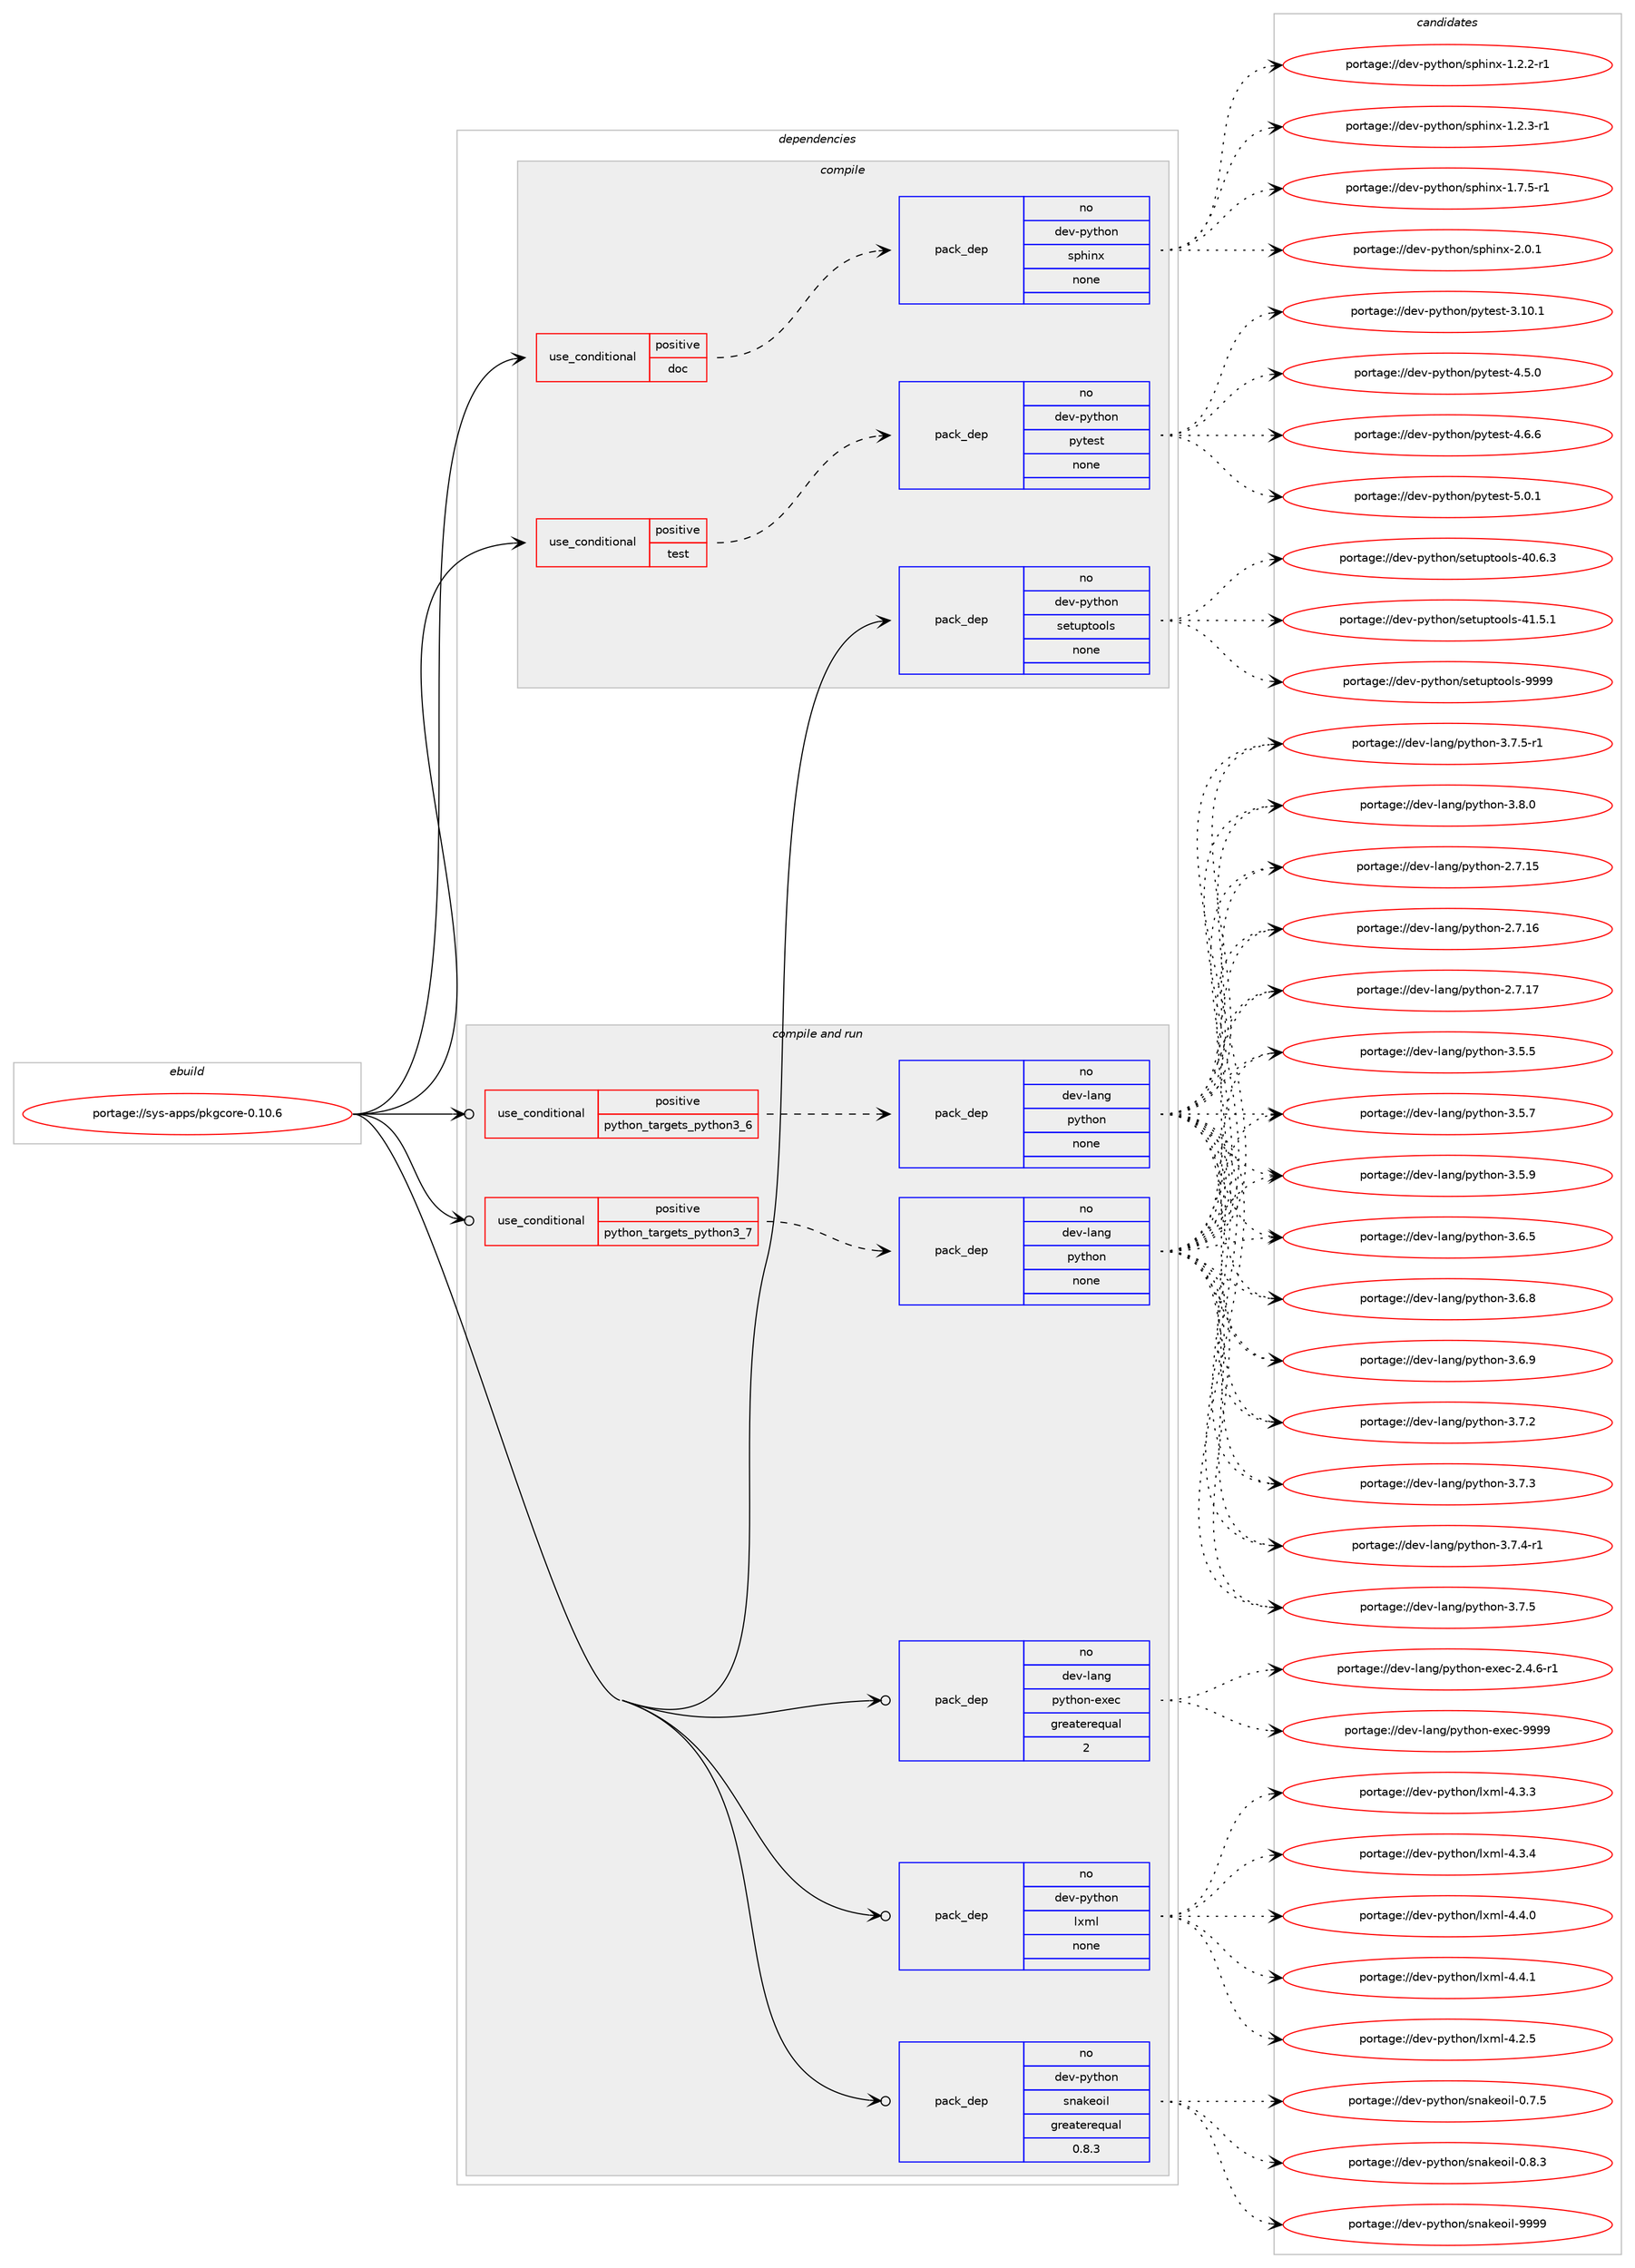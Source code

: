 digraph prolog {

# *************
# Graph options
# *************

newrank=true;
concentrate=true;
compound=true;
graph [rankdir=LR,fontname=Helvetica,fontsize=10,ranksep=1.5];#, ranksep=2.5, nodesep=0.2];
edge  [arrowhead=vee];
node  [fontname=Helvetica,fontsize=10];

# **********
# The ebuild
# **********

subgraph cluster_leftcol {
color=gray;
rank=same;
label=<<i>ebuild</i>>;
id [label="portage://sys-apps/pkgcore-0.10.6", color=red, width=4, href="../sys-apps/pkgcore-0.10.6.svg"];
}

# ****************
# The dependencies
# ****************

subgraph cluster_midcol {
color=gray;
label=<<i>dependencies</i>>;
subgraph cluster_compile {
fillcolor="#eeeeee";
style=filled;
label=<<i>compile</i>>;
subgraph cond99690 {
dependency409970 [label=<<TABLE BORDER="0" CELLBORDER="1" CELLSPACING="0" CELLPADDING="4"><TR><TD ROWSPAN="3" CELLPADDING="10">use_conditional</TD></TR><TR><TD>positive</TD></TR><TR><TD>doc</TD></TR></TABLE>>, shape=none, color=red];
subgraph pack303432 {
dependency409971 [label=<<TABLE BORDER="0" CELLBORDER="1" CELLSPACING="0" CELLPADDING="4" WIDTH="220"><TR><TD ROWSPAN="6" CELLPADDING="30">pack_dep</TD></TR><TR><TD WIDTH="110">no</TD></TR><TR><TD>dev-python</TD></TR><TR><TD>sphinx</TD></TR><TR><TD>none</TD></TR><TR><TD></TD></TR></TABLE>>, shape=none, color=blue];
}
dependency409970:e -> dependency409971:w [weight=20,style="dashed",arrowhead="vee"];
}
id:e -> dependency409970:w [weight=20,style="solid",arrowhead="vee"];
subgraph cond99691 {
dependency409972 [label=<<TABLE BORDER="0" CELLBORDER="1" CELLSPACING="0" CELLPADDING="4"><TR><TD ROWSPAN="3" CELLPADDING="10">use_conditional</TD></TR><TR><TD>positive</TD></TR><TR><TD>test</TD></TR></TABLE>>, shape=none, color=red];
subgraph pack303433 {
dependency409973 [label=<<TABLE BORDER="0" CELLBORDER="1" CELLSPACING="0" CELLPADDING="4" WIDTH="220"><TR><TD ROWSPAN="6" CELLPADDING="30">pack_dep</TD></TR><TR><TD WIDTH="110">no</TD></TR><TR><TD>dev-python</TD></TR><TR><TD>pytest</TD></TR><TR><TD>none</TD></TR><TR><TD></TD></TR></TABLE>>, shape=none, color=blue];
}
dependency409972:e -> dependency409973:w [weight=20,style="dashed",arrowhead="vee"];
}
id:e -> dependency409972:w [weight=20,style="solid",arrowhead="vee"];
subgraph pack303434 {
dependency409974 [label=<<TABLE BORDER="0" CELLBORDER="1" CELLSPACING="0" CELLPADDING="4" WIDTH="220"><TR><TD ROWSPAN="6" CELLPADDING="30">pack_dep</TD></TR><TR><TD WIDTH="110">no</TD></TR><TR><TD>dev-python</TD></TR><TR><TD>setuptools</TD></TR><TR><TD>none</TD></TR><TR><TD></TD></TR></TABLE>>, shape=none, color=blue];
}
id:e -> dependency409974:w [weight=20,style="solid",arrowhead="vee"];
}
subgraph cluster_compileandrun {
fillcolor="#eeeeee";
style=filled;
label=<<i>compile and run</i>>;
subgraph cond99692 {
dependency409975 [label=<<TABLE BORDER="0" CELLBORDER="1" CELLSPACING="0" CELLPADDING="4"><TR><TD ROWSPAN="3" CELLPADDING="10">use_conditional</TD></TR><TR><TD>positive</TD></TR><TR><TD>python_targets_python3_6</TD></TR></TABLE>>, shape=none, color=red];
subgraph pack303435 {
dependency409976 [label=<<TABLE BORDER="0" CELLBORDER="1" CELLSPACING="0" CELLPADDING="4" WIDTH="220"><TR><TD ROWSPAN="6" CELLPADDING="30">pack_dep</TD></TR><TR><TD WIDTH="110">no</TD></TR><TR><TD>dev-lang</TD></TR><TR><TD>python</TD></TR><TR><TD>none</TD></TR><TR><TD></TD></TR></TABLE>>, shape=none, color=blue];
}
dependency409975:e -> dependency409976:w [weight=20,style="dashed",arrowhead="vee"];
}
id:e -> dependency409975:w [weight=20,style="solid",arrowhead="odotvee"];
subgraph cond99693 {
dependency409977 [label=<<TABLE BORDER="0" CELLBORDER="1" CELLSPACING="0" CELLPADDING="4"><TR><TD ROWSPAN="3" CELLPADDING="10">use_conditional</TD></TR><TR><TD>positive</TD></TR><TR><TD>python_targets_python3_7</TD></TR></TABLE>>, shape=none, color=red];
subgraph pack303436 {
dependency409978 [label=<<TABLE BORDER="0" CELLBORDER="1" CELLSPACING="0" CELLPADDING="4" WIDTH="220"><TR><TD ROWSPAN="6" CELLPADDING="30">pack_dep</TD></TR><TR><TD WIDTH="110">no</TD></TR><TR><TD>dev-lang</TD></TR><TR><TD>python</TD></TR><TR><TD>none</TD></TR><TR><TD></TD></TR></TABLE>>, shape=none, color=blue];
}
dependency409977:e -> dependency409978:w [weight=20,style="dashed",arrowhead="vee"];
}
id:e -> dependency409977:w [weight=20,style="solid",arrowhead="odotvee"];
subgraph pack303437 {
dependency409979 [label=<<TABLE BORDER="0" CELLBORDER="1" CELLSPACING="0" CELLPADDING="4" WIDTH="220"><TR><TD ROWSPAN="6" CELLPADDING="30">pack_dep</TD></TR><TR><TD WIDTH="110">no</TD></TR><TR><TD>dev-lang</TD></TR><TR><TD>python-exec</TD></TR><TR><TD>greaterequal</TD></TR><TR><TD>2</TD></TR></TABLE>>, shape=none, color=blue];
}
id:e -> dependency409979:w [weight=20,style="solid",arrowhead="odotvee"];
subgraph pack303438 {
dependency409980 [label=<<TABLE BORDER="0" CELLBORDER="1" CELLSPACING="0" CELLPADDING="4" WIDTH="220"><TR><TD ROWSPAN="6" CELLPADDING="30">pack_dep</TD></TR><TR><TD WIDTH="110">no</TD></TR><TR><TD>dev-python</TD></TR><TR><TD>lxml</TD></TR><TR><TD>none</TD></TR><TR><TD></TD></TR></TABLE>>, shape=none, color=blue];
}
id:e -> dependency409980:w [weight=20,style="solid",arrowhead="odotvee"];
subgraph pack303439 {
dependency409981 [label=<<TABLE BORDER="0" CELLBORDER="1" CELLSPACING="0" CELLPADDING="4" WIDTH="220"><TR><TD ROWSPAN="6" CELLPADDING="30">pack_dep</TD></TR><TR><TD WIDTH="110">no</TD></TR><TR><TD>dev-python</TD></TR><TR><TD>snakeoil</TD></TR><TR><TD>greaterequal</TD></TR><TR><TD>0.8.3</TD></TR></TABLE>>, shape=none, color=blue];
}
id:e -> dependency409981:w [weight=20,style="solid",arrowhead="odotvee"];
}
subgraph cluster_run {
fillcolor="#eeeeee";
style=filled;
label=<<i>run</i>>;
}
}

# **************
# The candidates
# **************

subgraph cluster_choices {
rank=same;
color=gray;
label=<<i>candidates</i>>;

subgraph choice303432 {
color=black;
nodesep=1;
choiceportage10010111845112121116104111110471151121041051101204549465046504511449 [label="portage://dev-python/sphinx-1.2.2-r1", color=red, width=4,href="../dev-python/sphinx-1.2.2-r1.svg"];
choiceportage10010111845112121116104111110471151121041051101204549465046514511449 [label="portage://dev-python/sphinx-1.2.3-r1", color=red, width=4,href="../dev-python/sphinx-1.2.3-r1.svg"];
choiceportage10010111845112121116104111110471151121041051101204549465546534511449 [label="portage://dev-python/sphinx-1.7.5-r1", color=red, width=4,href="../dev-python/sphinx-1.7.5-r1.svg"];
choiceportage1001011184511212111610411111047115112104105110120455046484649 [label="portage://dev-python/sphinx-2.0.1", color=red, width=4,href="../dev-python/sphinx-2.0.1.svg"];
dependency409971:e -> choiceportage10010111845112121116104111110471151121041051101204549465046504511449:w [style=dotted,weight="100"];
dependency409971:e -> choiceportage10010111845112121116104111110471151121041051101204549465046514511449:w [style=dotted,weight="100"];
dependency409971:e -> choiceportage10010111845112121116104111110471151121041051101204549465546534511449:w [style=dotted,weight="100"];
dependency409971:e -> choiceportage1001011184511212111610411111047115112104105110120455046484649:w [style=dotted,weight="100"];
}
subgraph choice303433 {
color=black;
nodesep=1;
choiceportage100101118451121211161041111104711212111610111511645514649484649 [label="portage://dev-python/pytest-3.10.1", color=red, width=4,href="../dev-python/pytest-3.10.1.svg"];
choiceportage1001011184511212111610411111047112121116101115116455246534648 [label="portage://dev-python/pytest-4.5.0", color=red, width=4,href="../dev-python/pytest-4.5.0.svg"];
choiceportage1001011184511212111610411111047112121116101115116455246544654 [label="portage://dev-python/pytest-4.6.6", color=red, width=4,href="../dev-python/pytest-4.6.6.svg"];
choiceportage1001011184511212111610411111047112121116101115116455346484649 [label="portage://dev-python/pytest-5.0.1", color=red, width=4,href="../dev-python/pytest-5.0.1.svg"];
dependency409973:e -> choiceportage100101118451121211161041111104711212111610111511645514649484649:w [style=dotted,weight="100"];
dependency409973:e -> choiceportage1001011184511212111610411111047112121116101115116455246534648:w [style=dotted,weight="100"];
dependency409973:e -> choiceportage1001011184511212111610411111047112121116101115116455246544654:w [style=dotted,weight="100"];
dependency409973:e -> choiceportage1001011184511212111610411111047112121116101115116455346484649:w [style=dotted,weight="100"];
}
subgraph choice303434 {
color=black;
nodesep=1;
choiceportage100101118451121211161041111104711510111611711211611111110811545524846544651 [label="portage://dev-python/setuptools-40.6.3", color=red, width=4,href="../dev-python/setuptools-40.6.3.svg"];
choiceportage100101118451121211161041111104711510111611711211611111110811545524946534649 [label="portage://dev-python/setuptools-41.5.1", color=red, width=4,href="../dev-python/setuptools-41.5.1.svg"];
choiceportage10010111845112121116104111110471151011161171121161111111081154557575757 [label="portage://dev-python/setuptools-9999", color=red, width=4,href="../dev-python/setuptools-9999.svg"];
dependency409974:e -> choiceportage100101118451121211161041111104711510111611711211611111110811545524846544651:w [style=dotted,weight="100"];
dependency409974:e -> choiceportage100101118451121211161041111104711510111611711211611111110811545524946534649:w [style=dotted,weight="100"];
dependency409974:e -> choiceportage10010111845112121116104111110471151011161171121161111111081154557575757:w [style=dotted,weight="100"];
}
subgraph choice303435 {
color=black;
nodesep=1;
choiceportage10010111845108971101034711212111610411111045504655464953 [label="portage://dev-lang/python-2.7.15", color=red, width=4,href="../dev-lang/python-2.7.15.svg"];
choiceportage10010111845108971101034711212111610411111045504655464954 [label="portage://dev-lang/python-2.7.16", color=red, width=4,href="../dev-lang/python-2.7.16.svg"];
choiceportage10010111845108971101034711212111610411111045504655464955 [label="portage://dev-lang/python-2.7.17", color=red, width=4,href="../dev-lang/python-2.7.17.svg"];
choiceportage100101118451089711010347112121116104111110455146534653 [label="portage://dev-lang/python-3.5.5", color=red, width=4,href="../dev-lang/python-3.5.5.svg"];
choiceportage100101118451089711010347112121116104111110455146534655 [label="portage://dev-lang/python-3.5.7", color=red, width=4,href="../dev-lang/python-3.5.7.svg"];
choiceportage100101118451089711010347112121116104111110455146534657 [label="portage://dev-lang/python-3.5.9", color=red, width=4,href="../dev-lang/python-3.5.9.svg"];
choiceportage100101118451089711010347112121116104111110455146544653 [label="portage://dev-lang/python-3.6.5", color=red, width=4,href="../dev-lang/python-3.6.5.svg"];
choiceportage100101118451089711010347112121116104111110455146544656 [label="portage://dev-lang/python-3.6.8", color=red, width=4,href="../dev-lang/python-3.6.8.svg"];
choiceportage100101118451089711010347112121116104111110455146544657 [label="portage://dev-lang/python-3.6.9", color=red, width=4,href="../dev-lang/python-3.6.9.svg"];
choiceportage100101118451089711010347112121116104111110455146554650 [label="portage://dev-lang/python-3.7.2", color=red, width=4,href="../dev-lang/python-3.7.2.svg"];
choiceportage100101118451089711010347112121116104111110455146554651 [label="portage://dev-lang/python-3.7.3", color=red, width=4,href="../dev-lang/python-3.7.3.svg"];
choiceportage1001011184510897110103471121211161041111104551465546524511449 [label="portage://dev-lang/python-3.7.4-r1", color=red, width=4,href="../dev-lang/python-3.7.4-r1.svg"];
choiceportage100101118451089711010347112121116104111110455146554653 [label="portage://dev-lang/python-3.7.5", color=red, width=4,href="../dev-lang/python-3.7.5.svg"];
choiceportage1001011184510897110103471121211161041111104551465546534511449 [label="portage://dev-lang/python-3.7.5-r1", color=red, width=4,href="../dev-lang/python-3.7.5-r1.svg"];
choiceportage100101118451089711010347112121116104111110455146564648 [label="portage://dev-lang/python-3.8.0", color=red, width=4,href="../dev-lang/python-3.8.0.svg"];
dependency409976:e -> choiceportage10010111845108971101034711212111610411111045504655464953:w [style=dotted,weight="100"];
dependency409976:e -> choiceportage10010111845108971101034711212111610411111045504655464954:w [style=dotted,weight="100"];
dependency409976:e -> choiceportage10010111845108971101034711212111610411111045504655464955:w [style=dotted,weight="100"];
dependency409976:e -> choiceportage100101118451089711010347112121116104111110455146534653:w [style=dotted,weight="100"];
dependency409976:e -> choiceportage100101118451089711010347112121116104111110455146534655:w [style=dotted,weight="100"];
dependency409976:e -> choiceportage100101118451089711010347112121116104111110455146534657:w [style=dotted,weight="100"];
dependency409976:e -> choiceportage100101118451089711010347112121116104111110455146544653:w [style=dotted,weight="100"];
dependency409976:e -> choiceportage100101118451089711010347112121116104111110455146544656:w [style=dotted,weight="100"];
dependency409976:e -> choiceportage100101118451089711010347112121116104111110455146544657:w [style=dotted,weight="100"];
dependency409976:e -> choiceportage100101118451089711010347112121116104111110455146554650:w [style=dotted,weight="100"];
dependency409976:e -> choiceportage100101118451089711010347112121116104111110455146554651:w [style=dotted,weight="100"];
dependency409976:e -> choiceportage1001011184510897110103471121211161041111104551465546524511449:w [style=dotted,weight="100"];
dependency409976:e -> choiceportage100101118451089711010347112121116104111110455146554653:w [style=dotted,weight="100"];
dependency409976:e -> choiceportage1001011184510897110103471121211161041111104551465546534511449:w [style=dotted,weight="100"];
dependency409976:e -> choiceportage100101118451089711010347112121116104111110455146564648:w [style=dotted,weight="100"];
}
subgraph choice303436 {
color=black;
nodesep=1;
choiceportage10010111845108971101034711212111610411111045504655464953 [label="portage://dev-lang/python-2.7.15", color=red, width=4,href="../dev-lang/python-2.7.15.svg"];
choiceportage10010111845108971101034711212111610411111045504655464954 [label="portage://dev-lang/python-2.7.16", color=red, width=4,href="../dev-lang/python-2.7.16.svg"];
choiceportage10010111845108971101034711212111610411111045504655464955 [label="portage://dev-lang/python-2.7.17", color=red, width=4,href="../dev-lang/python-2.7.17.svg"];
choiceportage100101118451089711010347112121116104111110455146534653 [label="portage://dev-lang/python-3.5.5", color=red, width=4,href="../dev-lang/python-3.5.5.svg"];
choiceportage100101118451089711010347112121116104111110455146534655 [label="portage://dev-lang/python-3.5.7", color=red, width=4,href="../dev-lang/python-3.5.7.svg"];
choiceportage100101118451089711010347112121116104111110455146534657 [label="portage://dev-lang/python-3.5.9", color=red, width=4,href="../dev-lang/python-3.5.9.svg"];
choiceportage100101118451089711010347112121116104111110455146544653 [label="portage://dev-lang/python-3.6.5", color=red, width=4,href="../dev-lang/python-3.6.5.svg"];
choiceportage100101118451089711010347112121116104111110455146544656 [label="portage://dev-lang/python-3.6.8", color=red, width=4,href="../dev-lang/python-3.6.8.svg"];
choiceportage100101118451089711010347112121116104111110455146544657 [label="portage://dev-lang/python-3.6.9", color=red, width=4,href="../dev-lang/python-3.6.9.svg"];
choiceportage100101118451089711010347112121116104111110455146554650 [label="portage://dev-lang/python-3.7.2", color=red, width=4,href="../dev-lang/python-3.7.2.svg"];
choiceportage100101118451089711010347112121116104111110455146554651 [label="portage://dev-lang/python-3.7.3", color=red, width=4,href="../dev-lang/python-3.7.3.svg"];
choiceportage1001011184510897110103471121211161041111104551465546524511449 [label="portage://dev-lang/python-3.7.4-r1", color=red, width=4,href="../dev-lang/python-3.7.4-r1.svg"];
choiceportage100101118451089711010347112121116104111110455146554653 [label="portage://dev-lang/python-3.7.5", color=red, width=4,href="../dev-lang/python-3.7.5.svg"];
choiceportage1001011184510897110103471121211161041111104551465546534511449 [label="portage://dev-lang/python-3.7.5-r1", color=red, width=4,href="../dev-lang/python-3.7.5-r1.svg"];
choiceportage100101118451089711010347112121116104111110455146564648 [label="portage://dev-lang/python-3.8.0", color=red, width=4,href="../dev-lang/python-3.8.0.svg"];
dependency409978:e -> choiceportage10010111845108971101034711212111610411111045504655464953:w [style=dotted,weight="100"];
dependency409978:e -> choiceportage10010111845108971101034711212111610411111045504655464954:w [style=dotted,weight="100"];
dependency409978:e -> choiceportage10010111845108971101034711212111610411111045504655464955:w [style=dotted,weight="100"];
dependency409978:e -> choiceportage100101118451089711010347112121116104111110455146534653:w [style=dotted,weight="100"];
dependency409978:e -> choiceportage100101118451089711010347112121116104111110455146534655:w [style=dotted,weight="100"];
dependency409978:e -> choiceportage100101118451089711010347112121116104111110455146534657:w [style=dotted,weight="100"];
dependency409978:e -> choiceportage100101118451089711010347112121116104111110455146544653:w [style=dotted,weight="100"];
dependency409978:e -> choiceportage100101118451089711010347112121116104111110455146544656:w [style=dotted,weight="100"];
dependency409978:e -> choiceportage100101118451089711010347112121116104111110455146544657:w [style=dotted,weight="100"];
dependency409978:e -> choiceportage100101118451089711010347112121116104111110455146554650:w [style=dotted,weight="100"];
dependency409978:e -> choiceportage100101118451089711010347112121116104111110455146554651:w [style=dotted,weight="100"];
dependency409978:e -> choiceportage1001011184510897110103471121211161041111104551465546524511449:w [style=dotted,weight="100"];
dependency409978:e -> choiceportage100101118451089711010347112121116104111110455146554653:w [style=dotted,weight="100"];
dependency409978:e -> choiceportage1001011184510897110103471121211161041111104551465546534511449:w [style=dotted,weight="100"];
dependency409978:e -> choiceportage100101118451089711010347112121116104111110455146564648:w [style=dotted,weight="100"];
}
subgraph choice303437 {
color=black;
nodesep=1;
choiceportage10010111845108971101034711212111610411111045101120101994550465246544511449 [label="portage://dev-lang/python-exec-2.4.6-r1", color=red, width=4,href="../dev-lang/python-exec-2.4.6-r1.svg"];
choiceportage10010111845108971101034711212111610411111045101120101994557575757 [label="portage://dev-lang/python-exec-9999", color=red, width=4,href="../dev-lang/python-exec-9999.svg"];
dependency409979:e -> choiceportage10010111845108971101034711212111610411111045101120101994550465246544511449:w [style=dotted,weight="100"];
dependency409979:e -> choiceportage10010111845108971101034711212111610411111045101120101994557575757:w [style=dotted,weight="100"];
}
subgraph choice303438 {
color=black;
nodesep=1;
choiceportage1001011184511212111610411111047108120109108455246504653 [label="portage://dev-python/lxml-4.2.5", color=red, width=4,href="../dev-python/lxml-4.2.5.svg"];
choiceportage1001011184511212111610411111047108120109108455246514651 [label="portage://dev-python/lxml-4.3.3", color=red, width=4,href="../dev-python/lxml-4.3.3.svg"];
choiceportage1001011184511212111610411111047108120109108455246514652 [label="portage://dev-python/lxml-4.3.4", color=red, width=4,href="../dev-python/lxml-4.3.4.svg"];
choiceportage1001011184511212111610411111047108120109108455246524648 [label="portage://dev-python/lxml-4.4.0", color=red, width=4,href="../dev-python/lxml-4.4.0.svg"];
choiceportage1001011184511212111610411111047108120109108455246524649 [label="portage://dev-python/lxml-4.4.1", color=red, width=4,href="../dev-python/lxml-4.4.1.svg"];
dependency409980:e -> choiceportage1001011184511212111610411111047108120109108455246504653:w [style=dotted,weight="100"];
dependency409980:e -> choiceportage1001011184511212111610411111047108120109108455246514651:w [style=dotted,weight="100"];
dependency409980:e -> choiceportage1001011184511212111610411111047108120109108455246514652:w [style=dotted,weight="100"];
dependency409980:e -> choiceportage1001011184511212111610411111047108120109108455246524648:w [style=dotted,weight="100"];
dependency409980:e -> choiceportage1001011184511212111610411111047108120109108455246524649:w [style=dotted,weight="100"];
}
subgraph choice303439 {
color=black;
nodesep=1;
choiceportage100101118451121211161041111104711511097107101111105108454846554653 [label="portage://dev-python/snakeoil-0.7.5", color=red, width=4,href="../dev-python/snakeoil-0.7.5.svg"];
choiceportage100101118451121211161041111104711511097107101111105108454846564651 [label="portage://dev-python/snakeoil-0.8.3", color=red, width=4,href="../dev-python/snakeoil-0.8.3.svg"];
choiceportage1001011184511212111610411111047115110971071011111051084557575757 [label="portage://dev-python/snakeoil-9999", color=red, width=4,href="../dev-python/snakeoil-9999.svg"];
dependency409981:e -> choiceportage100101118451121211161041111104711511097107101111105108454846554653:w [style=dotted,weight="100"];
dependency409981:e -> choiceportage100101118451121211161041111104711511097107101111105108454846564651:w [style=dotted,weight="100"];
dependency409981:e -> choiceportage1001011184511212111610411111047115110971071011111051084557575757:w [style=dotted,weight="100"];
}
}

}

